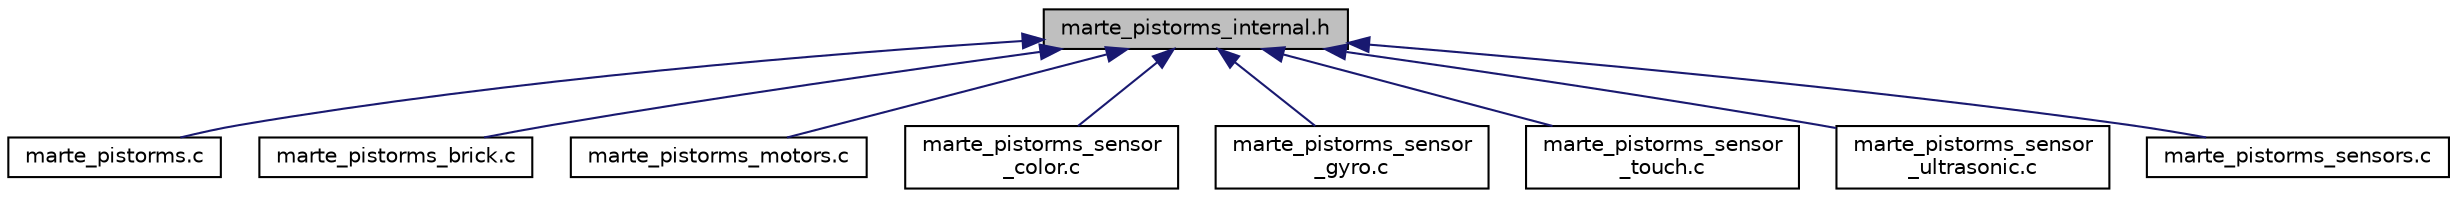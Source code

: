 digraph "marte_pistorms_internal.h"
{
  edge [fontname="Helvetica",fontsize="10",labelfontname="Helvetica",labelfontsize="10"];
  node [fontname="Helvetica",fontsize="10",shape=record];
  Node1 [label="marte_pistorms_internal.h",height=0.2,width=0.4,color="black", fillcolor="grey75", style="filled" fontcolor="black"];
  Node1 -> Node2 [dir="back",color="midnightblue",fontsize="10",style="solid",fontname="Helvetica"];
  Node2 [label="marte_pistorms.c",height=0.2,width=0.4,color="black", fillcolor="white", style="filled",URL="$marte__pistorms_8c.html",tooltip="Drivers for sensors and motors from Pistorms + Raspberry PI model B. "];
  Node1 -> Node3 [dir="back",color="midnightblue",fontsize="10",style="solid",fontname="Helvetica"];
  Node3 [label="marte_pistorms_brick.c",height=0.2,width=0.4,color="black", fillcolor="white", style="filled",URL="$marte__pistorms__brick_8c.html",tooltip="Driver for control the Touch of EV3 Sensor. "];
  Node1 -> Node4 [dir="back",color="midnightblue",fontsize="10",style="solid",fontname="Helvetica"];
  Node4 [label="marte_pistorms_motors.c",height=0.2,width=0.4,color="black", fillcolor="white", style="filled",URL="$marte__pistorms__motors_8c.html",tooltip="Drivers for motors from Pistorms + Raspberry PI model B. "];
  Node1 -> Node5 [dir="back",color="midnightblue",fontsize="10",style="solid",fontname="Helvetica"];
  Node5 [label="marte_pistorms_sensor\l_color.c",height=0.2,width=0.4,color="black", fillcolor="white", style="filled",URL="$marte__pistorms__sensor__color_8c_source.html"];
  Node1 -> Node6 [dir="back",color="midnightblue",fontsize="10",style="solid",fontname="Helvetica"];
  Node6 [label="marte_pistorms_sensor\l_gyro.c",height=0.2,width=0.4,color="black", fillcolor="white", style="filled",URL="$marte__pistorms__sensor__gyro_8c.html",tooltip="Driver for control the Gyro of EV3 Sensor. "];
  Node1 -> Node7 [dir="back",color="midnightblue",fontsize="10",style="solid",fontname="Helvetica"];
  Node7 [label="marte_pistorms_sensor\l_touch.c",height=0.2,width=0.4,color="black", fillcolor="white", style="filled",URL="$marte__pistorms__sensor__touch_8c.html",tooltip="Driver for control the Touch of EV3 Sensor. "];
  Node1 -> Node8 [dir="back",color="midnightblue",fontsize="10",style="solid",fontname="Helvetica"];
  Node8 [label="marte_pistorms_sensor\l_ultrasonic.c",height=0.2,width=0.4,color="black", fillcolor="white", style="filled",URL="$marte__pistorms__sensor__ultrasonic_8c.html",tooltip="Driver for control the Color of EV3 Sensor. "];
  Node1 -> Node9 [dir="back",color="midnightblue",fontsize="10",style="solid",fontname="Helvetica"];
  Node9 [label="marte_pistorms_sensors.c",height=0.2,width=0.4,color="black", fillcolor="white", style="filled",URL="$marte__pistorms__sensors_8c.html",tooltip="Drivers for sensors from Pistorms + Raspberry PI model B. "];
}
